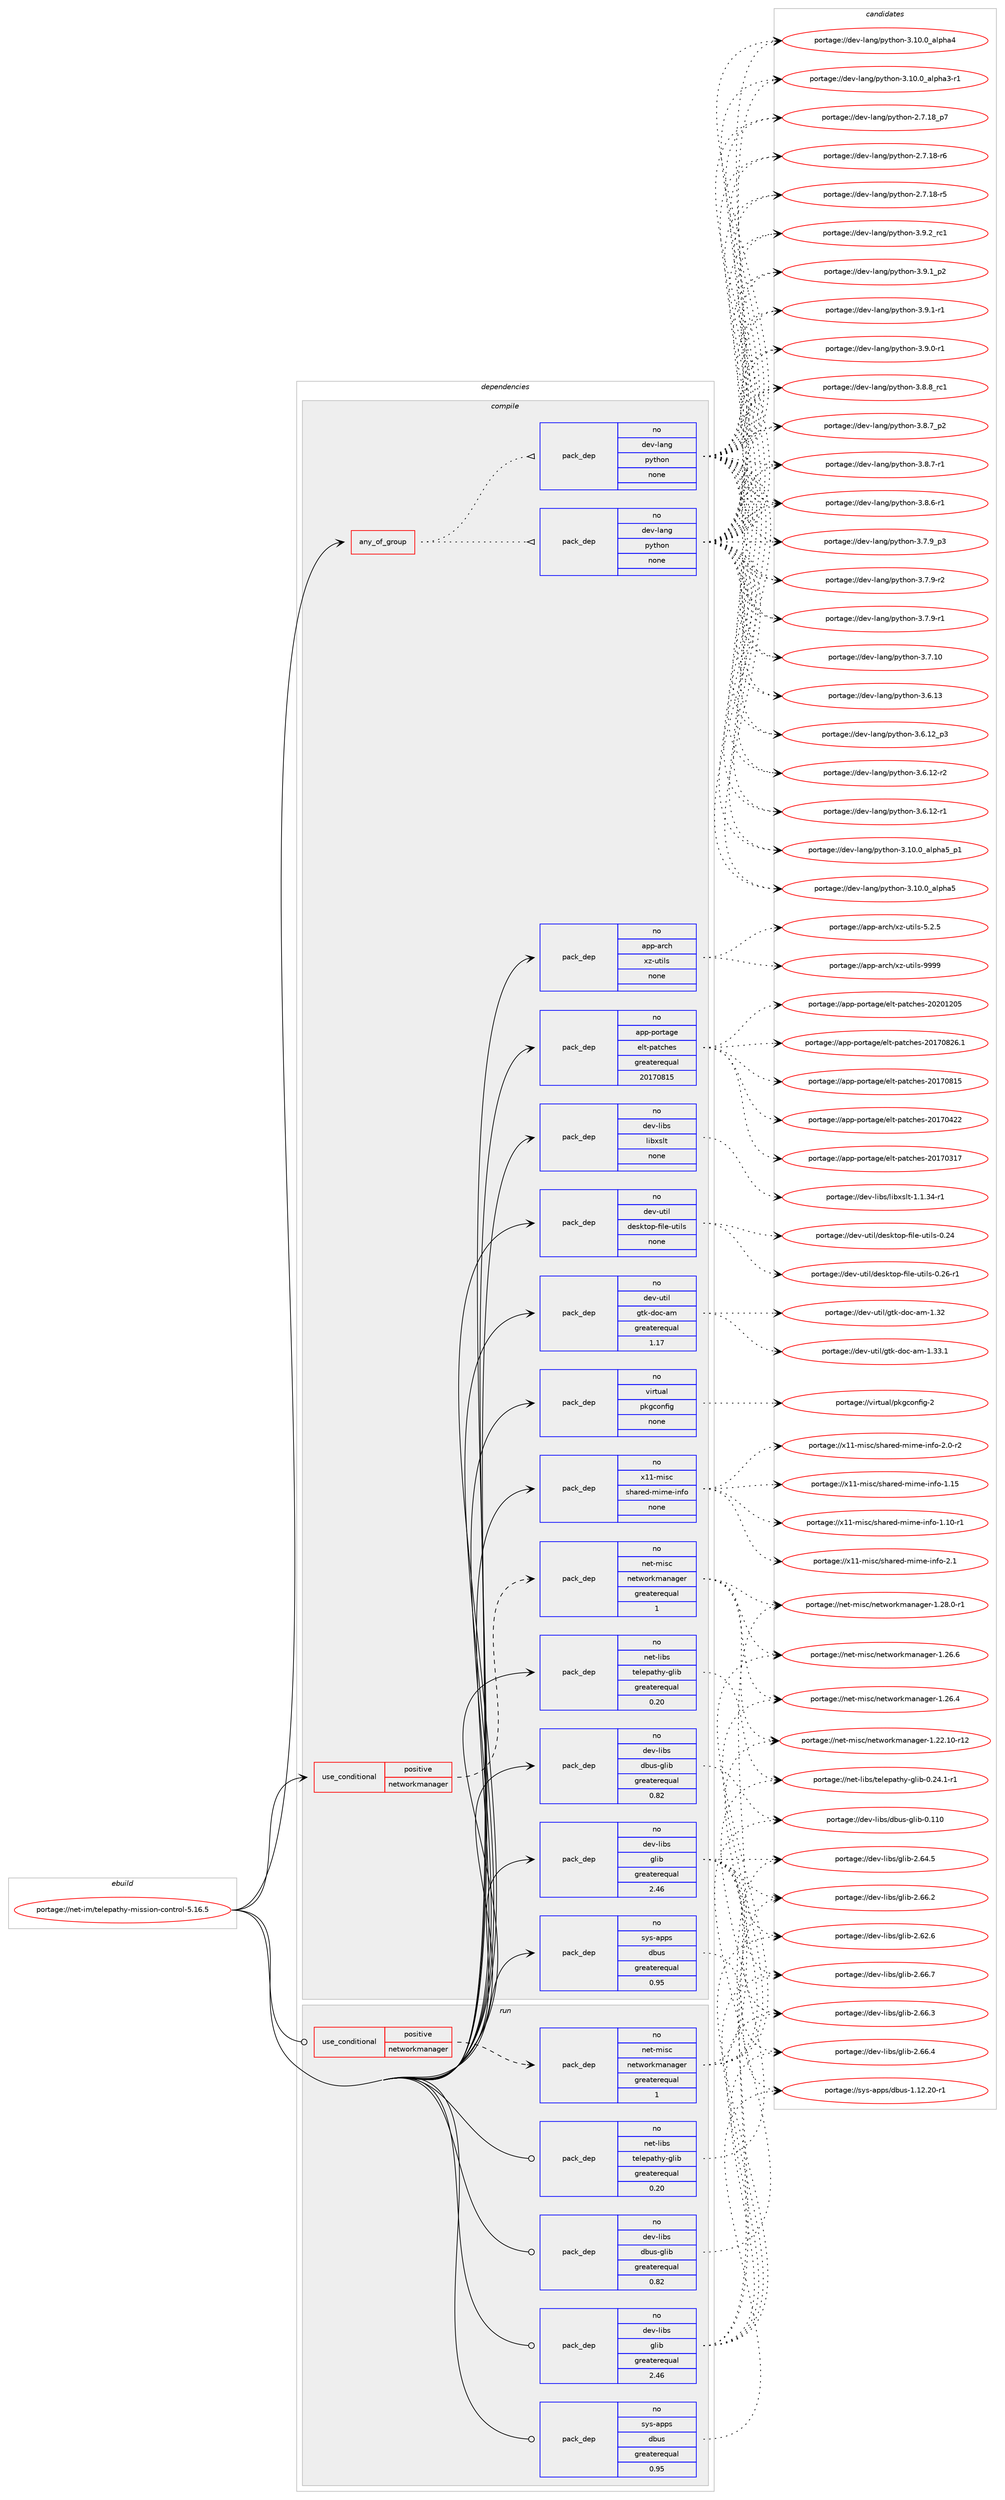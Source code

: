 digraph prolog {

# *************
# Graph options
# *************

newrank=true;
concentrate=true;
compound=true;
graph [rankdir=LR,fontname=Helvetica,fontsize=10,ranksep=1.5];#, ranksep=2.5, nodesep=0.2];
edge  [arrowhead=vee];
node  [fontname=Helvetica,fontsize=10];

# **********
# The ebuild
# **********

subgraph cluster_leftcol {
color=gray;
rank=same;
label=<<i>ebuild</i>>;
id [label="portage://net-im/telepathy-mission-control-5.16.5", color=red, width=4, href="../net-im/telepathy-mission-control-5.16.5.svg"];
}

# ****************
# The dependencies
# ****************

subgraph cluster_midcol {
color=gray;
label=<<i>dependencies</i>>;
subgraph cluster_compile {
fillcolor="#eeeeee";
style=filled;
label=<<i>compile</i>>;
subgraph any121 {
dependency14107 [label=<<TABLE BORDER="0" CELLBORDER="1" CELLSPACING="0" CELLPADDING="4"><TR><TD CELLPADDING="10">any_of_group</TD></TR></TABLE>>, shape=none, color=red];subgraph pack9867 {
dependency14108 [label=<<TABLE BORDER="0" CELLBORDER="1" CELLSPACING="0" CELLPADDING="4" WIDTH="220"><TR><TD ROWSPAN="6" CELLPADDING="30">pack_dep</TD></TR><TR><TD WIDTH="110">no</TD></TR><TR><TD>dev-lang</TD></TR><TR><TD>python</TD></TR><TR><TD>none</TD></TR><TR><TD></TD></TR></TABLE>>, shape=none, color=blue];
}
dependency14107:e -> dependency14108:w [weight=20,style="dotted",arrowhead="oinv"];
subgraph pack9868 {
dependency14109 [label=<<TABLE BORDER="0" CELLBORDER="1" CELLSPACING="0" CELLPADDING="4" WIDTH="220"><TR><TD ROWSPAN="6" CELLPADDING="30">pack_dep</TD></TR><TR><TD WIDTH="110">no</TD></TR><TR><TD>dev-lang</TD></TR><TR><TD>python</TD></TR><TR><TD>none</TD></TR><TR><TD></TD></TR></TABLE>>, shape=none, color=blue];
}
dependency14107:e -> dependency14109:w [weight=20,style="dotted",arrowhead="oinv"];
}
id:e -> dependency14107:w [weight=20,style="solid",arrowhead="vee"];
subgraph cond4100 {
dependency14110 [label=<<TABLE BORDER="0" CELLBORDER="1" CELLSPACING="0" CELLPADDING="4"><TR><TD ROWSPAN="3" CELLPADDING="10">use_conditional</TD></TR><TR><TD>positive</TD></TR><TR><TD>networkmanager</TD></TR></TABLE>>, shape=none, color=red];
subgraph pack9869 {
dependency14111 [label=<<TABLE BORDER="0" CELLBORDER="1" CELLSPACING="0" CELLPADDING="4" WIDTH="220"><TR><TD ROWSPAN="6" CELLPADDING="30">pack_dep</TD></TR><TR><TD WIDTH="110">no</TD></TR><TR><TD>net-misc</TD></TR><TR><TD>networkmanager</TD></TR><TR><TD>greaterequal</TD></TR><TR><TD>1</TD></TR></TABLE>>, shape=none, color=blue];
}
dependency14110:e -> dependency14111:w [weight=20,style="dashed",arrowhead="vee"];
}
id:e -> dependency14110:w [weight=20,style="solid",arrowhead="vee"];
subgraph pack9870 {
dependency14112 [label=<<TABLE BORDER="0" CELLBORDER="1" CELLSPACING="0" CELLPADDING="4" WIDTH="220"><TR><TD ROWSPAN="6" CELLPADDING="30">pack_dep</TD></TR><TR><TD WIDTH="110">no</TD></TR><TR><TD>app-arch</TD></TR><TR><TD>xz-utils</TD></TR><TR><TD>none</TD></TR><TR><TD></TD></TR></TABLE>>, shape=none, color=blue];
}
id:e -> dependency14112:w [weight=20,style="solid",arrowhead="vee"];
subgraph pack9871 {
dependency14113 [label=<<TABLE BORDER="0" CELLBORDER="1" CELLSPACING="0" CELLPADDING="4" WIDTH="220"><TR><TD ROWSPAN="6" CELLPADDING="30">pack_dep</TD></TR><TR><TD WIDTH="110">no</TD></TR><TR><TD>app-portage</TD></TR><TR><TD>elt-patches</TD></TR><TR><TD>greaterequal</TD></TR><TR><TD>20170815</TD></TR></TABLE>>, shape=none, color=blue];
}
id:e -> dependency14113:w [weight=20,style="solid",arrowhead="vee"];
subgraph pack9872 {
dependency14114 [label=<<TABLE BORDER="0" CELLBORDER="1" CELLSPACING="0" CELLPADDING="4" WIDTH="220"><TR><TD ROWSPAN="6" CELLPADDING="30">pack_dep</TD></TR><TR><TD WIDTH="110">no</TD></TR><TR><TD>dev-libs</TD></TR><TR><TD>dbus-glib</TD></TR><TR><TD>greaterequal</TD></TR><TR><TD>0.82</TD></TR></TABLE>>, shape=none, color=blue];
}
id:e -> dependency14114:w [weight=20,style="solid",arrowhead="vee"];
subgraph pack9873 {
dependency14115 [label=<<TABLE BORDER="0" CELLBORDER="1" CELLSPACING="0" CELLPADDING="4" WIDTH="220"><TR><TD ROWSPAN="6" CELLPADDING="30">pack_dep</TD></TR><TR><TD WIDTH="110">no</TD></TR><TR><TD>dev-libs</TD></TR><TR><TD>glib</TD></TR><TR><TD>greaterequal</TD></TR><TR><TD>2.46</TD></TR></TABLE>>, shape=none, color=blue];
}
id:e -> dependency14115:w [weight=20,style="solid",arrowhead="vee"];
subgraph pack9874 {
dependency14116 [label=<<TABLE BORDER="0" CELLBORDER="1" CELLSPACING="0" CELLPADDING="4" WIDTH="220"><TR><TD ROWSPAN="6" CELLPADDING="30">pack_dep</TD></TR><TR><TD WIDTH="110">no</TD></TR><TR><TD>dev-libs</TD></TR><TR><TD>libxslt</TD></TR><TR><TD>none</TD></TR><TR><TD></TD></TR></TABLE>>, shape=none, color=blue];
}
id:e -> dependency14116:w [weight=20,style="solid",arrowhead="vee"];
subgraph pack9875 {
dependency14117 [label=<<TABLE BORDER="0" CELLBORDER="1" CELLSPACING="0" CELLPADDING="4" WIDTH="220"><TR><TD ROWSPAN="6" CELLPADDING="30">pack_dep</TD></TR><TR><TD WIDTH="110">no</TD></TR><TR><TD>dev-util</TD></TR><TR><TD>desktop-file-utils</TD></TR><TR><TD>none</TD></TR><TR><TD></TD></TR></TABLE>>, shape=none, color=blue];
}
id:e -> dependency14117:w [weight=20,style="solid",arrowhead="vee"];
subgraph pack9876 {
dependency14118 [label=<<TABLE BORDER="0" CELLBORDER="1" CELLSPACING="0" CELLPADDING="4" WIDTH="220"><TR><TD ROWSPAN="6" CELLPADDING="30">pack_dep</TD></TR><TR><TD WIDTH="110">no</TD></TR><TR><TD>dev-util</TD></TR><TR><TD>gtk-doc-am</TD></TR><TR><TD>greaterequal</TD></TR><TR><TD>1.17</TD></TR></TABLE>>, shape=none, color=blue];
}
id:e -> dependency14118:w [weight=20,style="solid",arrowhead="vee"];
subgraph pack9877 {
dependency14119 [label=<<TABLE BORDER="0" CELLBORDER="1" CELLSPACING="0" CELLPADDING="4" WIDTH="220"><TR><TD ROWSPAN="6" CELLPADDING="30">pack_dep</TD></TR><TR><TD WIDTH="110">no</TD></TR><TR><TD>net-libs</TD></TR><TR><TD>telepathy-glib</TD></TR><TR><TD>greaterequal</TD></TR><TR><TD>0.20</TD></TR></TABLE>>, shape=none, color=blue];
}
id:e -> dependency14119:w [weight=20,style="solid",arrowhead="vee"];
subgraph pack9878 {
dependency14120 [label=<<TABLE BORDER="0" CELLBORDER="1" CELLSPACING="0" CELLPADDING="4" WIDTH="220"><TR><TD ROWSPAN="6" CELLPADDING="30">pack_dep</TD></TR><TR><TD WIDTH="110">no</TD></TR><TR><TD>sys-apps</TD></TR><TR><TD>dbus</TD></TR><TR><TD>greaterequal</TD></TR><TR><TD>0.95</TD></TR></TABLE>>, shape=none, color=blue];
}
id:e -> dependency14120:w [weight=20,style="solid",arrowhead="vee"];
subgraph pack9879 {
dependency14121 [label=<<TABLE BORDER="0" CELLBORDER="1" CELLSPACING="0" CELLPADDING="4" WIDTH="220"><TR><TD ROWSPAN="6" CELLPADDING="30">pack_dep</TD></TR><TR><TD WIDTH="110">no</TD></TR><TR><TD>virtual</TD></TR><TR><TD>pkgconfig</TD></TR><TR><TD>none</TD></TR><TR><TD></TD></TR></TABLE>>, shape=none, color=blue];
}
id:e -> dependency14121:w [weight=20,style="solid",arrowhead="vee"];
subgraph pack9880 {
dependency14122 [label=<<TABLE BORDER="0" CELLBORDER="1" CELLSPACING="0" CELLPADDING="4" WIDTH="220"><TR><TD ROWSPAN="6" CELLPADDING="30">pack_dep</TD></TR><TR><TD WIDTH="110">no</TD></TR><TR><TD>x11-misc</TD></TR><TR><TD>shared-mime-info</TD></TR><TR><TD>none</TD></TR><TR><TD></TD></TR></TABLE>>, shape=none, color=blue];
}
id:e -> dependency14122:w [weight=20,style="solid",arrowhead="vee"];
}
subgraph cluster_compileandrun {
fillcolor="#eeeeee";
style=filled;
label=<<i>compile and run</i>>;
}
subgraph cluster_run {
fillcolor="#eeeeee";
style=filled;
label=<<i>run</i>>;
subgraph cond4101 {
dependency14123 [label=<<TABLE BORDER="0" CELLBORDER="1" CELLSPACING="0" CELLPADDING="4"><TR><TD ROWSPAN="3" CELLPADDING="10">use_conditional</TD></TR><TR><TD>positive</TD></TR><TR><TD>networkmanager</TD></TR></TABLE>>, shape=none, color=red];
subgraph pack9881 {
dependency14124 [label=<<TABLE BORDER="0" CELLBORDER="1" CELLSPACING="0" CELLPADDING="4" WIDTH="220"><TR><TD ROWSPAN="6" CELLPADDING="30">pack_dep</TD></TR><TR><TD WIDTH="110">no</TD></TR><TR><TD>net-misc</TD></TR><TR><TD>networkmanager</TD></TR><TR><TD>greaterequal</TD></TR><TR><TD>1</TD></TR></TABLE>>, shape=none, color=blue];
}
dependency14123:e -> dependency14124:w [weight=20,style="dashed",arrowhead="vee"];
}
id:e -> dependency14123:w [weight=20,style="solid",arrowhead="odot"];
subgraph pack9882 {
dependency14125 [label=<<TABLE BORDER="0" CELLBORDER="1" CELLSPACING="0" CELLPADDING="4" WIDTH="220"><TR><TD ROWSPAN="6" CELLPADDING="30">pack_dep</TD></TR><TR><TD WIDTH="110">no</TD></TR><TR><TD>dev-libs</TD></TR><TR><TD>dbus-glib</TD></TR><TR><TD>greaterequal</TD></TR><TR><TD>0.82</TD></TR></TABLE>>, shape=none, color=blue];
}
id:e -> dependency14125:w [weight=20,style="solid",arrowhead="odot"];
subgraph pack9883 {
dependency14126 [label=<<TABLE BORDER="0" CELLBORDER="1" CELLSPACING="0" CELLPADDING="4" WIDTH="220"><TR><TD ROWSPAN="6" CELLPADDING="30">pack_dep</TD></TR><TR><TD WIDTH="110">no</TD></TR><TR><TD>dev-libs</TD></TR><TR><TD>glib</TD></TR><TR><TD>greaterequal</TD></TR><TR><TD>2.46</TD></TR></TABLE>>, shape=none, color=blue];
}
id:e -> dependency14126:w [weight=20,style="solid",arrowhead="odot"];
subgraph pack9884 {
dependency14127 [label=<<TABLE BORDER="0" CELLBORDER="1" CELLSPACING="0" CELLPADDING="4" WIDTH="220"><TR><TD ROWSPAN="6" CELLPADDING="30">pack_dep</TD></TR><TR><TD WIDTH="110">no</TD></TR><TR><TD>net-libs</TD></TR><TR><TD>telepathy-glib</TD></TR><TR><TD>greaterequal</TD></TR><TR><TD>0.20</TD></TR></TABLE>>, shape=none, color=blue];
}
id:e -> dependency14127:w [weight=20,style="solid",arrowhead="odot"];
subgraph pack9885 {
dependency14128 [label=<<TABLE BORDER="0" CELLBORDER="1" CELLSPACING="0" CELLPADDING="4" WIDTH="220"><TR><TD ROWSPAN="6" CELLPADDING="30">pack_dep</TD></TR><TR><TD WIDTH="110">no</TD></TR><TR><TD>sys-apps</TD></TR><TR><TD>dbus</TD></TR><TR><TD>greaterequal</TD></TR><TR><TD>0.95</TD></TR></TABLE>>, shape=none, color=blue];
}
id:e -> dependency14128:w [weight=20,style="solid",arrowhead="odot"];
}
}

# **************
# The candidates
# **************

subgraph cluster_choices {
rank=same;
color=gray;
label=<<i>candidates</i>>;

subgraph choice9867 {
color=black;
nodesep=1;
choice100101118451089711010347112121116104111110455146574650951149949 [label="portage://dev-lang/python-3.9.2_rc1", color=red, width=4,href="../dev-lang/python-3.9.2_rc1.svg"];
choice1001011184510897110103471121211161041111104551465746499511250 [label="portage://dev-lang/python-3.9.1_p2", color=red, width=4,href="../dev-lang/python-3.9.1_p2.svg"];
choice1001011184510897110103471121211161041111104551465746494511449 [label="portage://dev-lang/python-3.9.1-r1", color=red, width=4,href="../dev-lang/python-3.9.1-r1.svg"];
choice1001011184510897110103471121211161041111104551465746484511449 [label="portage://dev-lang/python-3.9.0-r1", color=red, width=4,href="../dev-lang/python-3.9.0-r1.svg"];
choice100101118451089711010347112121116104111110455146564656951149949 [label="portage://dev-lang/python-3.8.8_rc1", color=red, width=4,href="../dev-lang/python-3.8.8_rc1.svg"];
choice1001011184510897110103471121211161041111104551465646559511250 [label="portage://dev-lang/python-3.8.7_p2", color=red, width=4,href="../dev-lang/python-3.8.7_p2.svg"];
choice1001011184510897110103471121211161041111104551465646554511449 [label="portage://dev-lang/python-3.8.7-r1", color=red, width=4,href="../dev-lang/python-3.8.7-r1.svg"];
choice1001011184510897110103471121211161041111104551465646544511449 [label="portage://dev-lang/python-3.8.6-r1", color=red, width=4,href="../dev-lang/python-3.8.6-r1.svg"];
choice1001011184510897110103471121211161041111104551465546579511251 [label="portage://dev-lang/python-3.7.9_p3", color=red, width=4,href="../dev-lang/python-3.7.9_p3.svg"];
choice1001011184510897110103471121211161041111104551465546574511450 [label="portage://dev-lang/python-3.7.9-r2", color=red, width=4,href="../dev-lang/python-3.7.9-r2.svg"];
choice1001011184510897110103471121211161041111104551465546574511449 [label="portage://dev-lang/python-3.7.9-r1", color=red, width=4,href="../dev-lang/python-3.7.9-r1.svg"];
choice10010111845108971101034711212111610411111045514655464948 [label="portage://dev-lang/python-3.7.10", color=red, width=4,href="../dev-lang/python-3.7.10.svg"];
choice10010111845108971101034711212111610411111045514654464951 [label="portage://dev-lang/python-3.6.13", color=red, width=4,href="../dev-lang/python-3.6.13.svg"];
choice100101118451089711010347112121116104111110455146544649509511251 [label="portage://dev-lang/python-3.6.12_p3", color=red, width=4,href="../dev-lang/python-3.6.12_p3.svg"];
choice100101118451089711010347112121116104111110455146544649504511450 [label="portage://dev-lang/python-3.6.12-r2", color=red, width=4,href="../dev-lang/python-3.6.12-r2.svg"];
choice100101118451089711010347112121116104111110455146544649504511449 [label="portage://dev-lang/python-3.6.12-r1", color=red, width=4,href="../dev-lang/python-3.6.12-r1.svg"];
choice10010111845108971101034711212111610411111045514649484648959710811210497539511249 [label="portage://dev-lang/python-3.10.0_alpha5_p1", color=red, width=4,href="../dev-lang/python-3.10.0_alpha5_p1.svg"];
choice1001011184510897110103471121211161041111104551464948464895971081121049753 [label="portage://dev-lang/python-3.10.0_alpha5", color=red, width=4,href="../dev-lang/python-3.10.0_alpha5.svg"];
choice1001011184510897110103471121211161041111104551464948464895971081121049752 [label="portage://dev-lang/python-3.10.0_alpha4", color=red, width=4,href="../dev-lang/python-3.10.0_alpha4.svg"];
choice10010111845108971101034711212111610411111045514649484648959710811210497514511449 [label="portage://dev-lang/python-3.10.0_alpha3-r1", color=red, width=4,href="../dev-lang/python-3.10.0_alpha3-r1.svg"];
choice100101118451089711010347112121116104111110455046554649569511255 [label="portage://dev-lang/python-2.7.18_p7", color=red, width=4,href="../dev-lang/python-2.7.18_p7.svg"];
choice100101118451089711010347112121116104111110455046554649564511454 [label="portage://dev-lang/python-2.7.18-r6", color=red, width=4,href="../dev-lang/python-2.7.18-r6.svg"];
choice100101118451089711010347112121116104111110455046554649564511453 [label="portage://dev-lang/python-2.7.18-r5", color=red, width=4,href="../dev-lang/python-2.7.18-r5.svg"];
dependency14108:e -> choice100101118451089711010347112121116104111110455146574650951149949:w [style=dotted,weight="100"];
dependency14108:e -> choice1001011184510897110103471121211161041111104551465746499511250:w [style=dotted,weight="100"];
dependency14108:e -> choice1001011184510897110103471121211161041111104551465746494511449:w [style=dotted,weight="100"];
dependency14108:e -> choice1001011184510897110103471121211161041111104551465746484511449:w [style=dotted,weight="100"];
dependency14108:e -> choice100101118451089711010347112121116104111110455146564656951149949:w [style=dotted,weight="100"];
dependency14108:e -> choice1001011184510897110103471121211161041111104551465646559511250:w [style=dotted,weight="100"];
dependency14108:e -> choice1001011184510897110103471121211161041111104551465646554511449:w [style=dotted,weight="100"];
dependency14108:e -> choice1001011184510897110103471121211161041111104551465646544511449:w [style=dotted,weight="100"];
dependency14108:e -> choice1001011184510897110103471121211161041111104551465546579511251:w [style=dotted,weight="100"];
dependency14108:e -> choice1001011184510897110103471121211161041111104551465546574511450:w [style=dotted,weight="100"];
dependency14108:e -> choice1001011184510897110103471121211161041111104551465546574511449:w [style=dotted,weight="100"];
dependency14108:e -> choice10010111845108971101034711212111610411111045514655464948:w [style=dotted,weight="100"];
dependency14108:e -> choice10010111845108971101034711212111610411111045514654464951:w [style=dotted,weight="100"];
dependency14108:e -> choice100101118451089711010347112121116104111110455146544649509511251:w [style=dotted,weight="100"];
dependency14108:e -> choice100101118451089711010347112121116104111110455146544649504511450:w [style=dotted,weight="100"];
dependency14108:e -> choice100101118451089711010347112121116104111110455146544649504511449:w [style=dotted,weight="100"];
dependency14108:e -> choice10010111845108971101034711212111610411111045514649484648959710811210497539511249:w [style=dotted,weight="100"];
dependency14108:e -> choice1001011184510897110103471121211161041111104551464948464895971081121049753:w [style=dotted,weight="100"];
dependency14108:e -> choice1001011184510897110103471121211161041111104551464948464895971081121049752:w [style=dotted,weight="100"];
dependency14108:e -> choice10010111845108971101034711212111610411111045514649484648959710811210497514511449:w [style=dotted,weight="100"];
dependency14108:e -> choice100101118451089711010347112121116104111110455046554649569511255:w [style=dotted,weight="100"];
dependency14108:e -> choice100101118451089711010347112121116104111110455046554649564511454:w [style=dotted,weight="100"];
dependency14108:e -> choice100101118451089711010347112121116104111110455046554649564511453:w [style=dotted,weight="100"];
}
subgraph choice9868 {
color=black;
nodesep=1;
choice100101118451089711010347112121116104111110455146574650951149949 [label="portage://dev-lang/python-3.9.2_rc1", color=red, width=4,href="../dev-lang/python-3.9.2_rc1.svg"];
choice1001011184510897110103471121211161041111104551465746499511250 [label="portage://dev-lang/python-3.9.1_p2", color=red, width=4,href="../dev-lang/python-3.9.1_p2.svg"];
choice1001011184510897110103471121211161041111104551465746494511449 [label="portage://dev-lang/python-3.9.1-r1", color=red, width=4,href="../dev-lang/python-3.9.1-r1.svg"];
choice1001011184510897110103471121211161041111104551465746484511449 [label="portage://dev-lang/python-3.9.0-r1", color=red, width=4,href="../dev-lang/python-3.9.0-r1.svg"];
choice100101118451089711010347112121116104111110455146564656951149949 [label="portage://dev-lang/python-3.8.8_rc1", color=red, width=4,href="../dev-lang/python-3.8.8_rc1.svg"];
choice1001011184510897110103471121211161041111104551465646559511250 [label="portage://dev-lang/python-3.8.7_p2", color=red, width=4,href="../dev-lang/python-3.8.7_p2.svg"];
choice1001011184510897110103471121211161041111104551465646554511449 [label="portage://dev-lang/python-3.8.7-r1", color=red, width=4,href="../dev-lang/python-3.8.7-r1.svg"];
choice1001011184510897110103471121211161041111104551465646544511449 [label="portage://dev-lang/python-3.8.6-r1", color=red, width=4,href="../dev-lang/python-3.8.6-r1.svg"];
choice1001011184510897110103471121211161041111104551465546579511251 [label="portage://dev-lang/python-3.7.9_p3", color=red, width=4,href="../dev-lang/python-3.7.9_p3.svg"];
choice1001011184510897110103471121211161041111104551465546574511450 [label="portage://dev-lang/python-3.7.9-r2", color=red, width=4,href="../dev-lang/python-3.7.9-r2.svg"];
choice1001011184510897110103471121211161041111104551465546574511449 [label="portage://dev-lang/python-3.7.9-r1", color=red, width=4,href="../dev-lang/python-3.7.9-r1.svg"];
choice10010111845108971101034711212111610411111045514655464948 [label="portage://dev-lang/python-3.7.10", color=red, width=4,href="../dev-lang/python-3.7.10.svg"];
choice10010111845108971101034711212111610411111045514654464951 [label="portage://dev-lang/python-3.6.13", color=red, width=4,href="../dev-lang/python-3.6.13.svg"];
choice100101118451089711010347112121116104111110455146544649509511251 [label="portage://dev-lang/python-3.6.12_p3", color=red, width=4,href="../dev-lang/python-3.6.12_p3.svg"];
choice100101118451089711010347112121116104111110455146544649504511450 [label="portage://dev-lang/python-3.6.12-r2", color=red, width=4,href="../dev-lang/python-3.6.12-r2.svg"];
choice100101118451089711010347112121116104111110455146544649504511449 [label="portage://dev-lang/python-3.6.12-r1", color=red, width=4,href="../dev-lang/python-3.6.12-r1.svg"];
choice10010111845108971101034711212111610411111045514649484648959710811210497539511249 [label="portage://dev-lang/python-3.10.0_alpha5_p1", color=red, width=4,href="../dev-lang/python-3.10.0_alpha5_p1.svg"];
choice1001011184510897110103471121211161041111104551464948464895971081121049753 [label="portage://dev-lang/python-3.10.0_alpha5", color=red, width=4,href="../dev-lang/python-3.10.0_alpha5.svg"];
choice1001011184510897110103471121211161041111104551464948464895971081121049752 [label="portage://dev-lang/python-3.10.0_alpha4", color=red, width=4,href="../dev-lang/python-3.10.0_alpha4.svg"];
choice10010111845108971101034711212111610411111045514649484648959710811210497514511449 [label="portage://dev-lang/python-3.10.0_alpha3-r1", color=red, width=4,href="../dev-lang/python-3.10.0_alpha3-r1.svg"];
choice100101118451089711010347112121116104111110455046554649569511255 [label="portage://dev-lang/python-2.7.18_p7", color=red, width=4,href="../dev-lang/python-2.7.18_p7.svg"];
choice100101118451089711010347112121116104111110455046554649564511454 [label="portage://dev-lang/python-2.7.18-r6", color=red, width=4,href="../dev-lang/python-2.7.18-r6.svg"];
choice100101118451089711010347112121116104111110455046554649564511453 [label="portage://dev-lang/python-2.7.18-r5", color=red, width=4,href="../dev-lang/python-2.7.18-r5.svg"];
dependency14109:e -> choice100101118451089711010347112121116104111110455146574650951149949:w [style=dotted,weight="100"];
dependency14109:e -> choice1001011184510897110103471121211161041111104551465746499511250:w [style=dotted,weight="100"];
dependency14109:e -> choice1001011184510897110103471121211161041111104551465746494511449:w [style=dotted,weight="100"];
dependency14109:e -> choice1001011184510897110103471121211161041111104551465746484511449:w [style=dotted,weight="100"];
dependency14109:e -> choice100101118451089711010347112121116104111110455146564656951149949:w [style=dotted,weight="100"];
dependency14109:e -> choice1001011184510897110103471121211161041111104551465646559511250:w [style=dotted,weight="100"];
dependency14109:e -> choice1001011184510897110103471121211161041111104551465646554511449:w [style=dotted,weight="100"];
dependency14109:e -> choice1001011184510897110103471121211161041111104551465646544511449:w [style=dotted,weight="100"];
dependency14109:e -> choice1001011184510897110103471121211161041111104551465546579511251:w [style=dotted,weight="100"];
dependency14109:e -> choice1001011184510897110103471121211161041111104551465546574511450:w [style=dotted,weight="100"];
dependency14109:e -> choice1001011184510897110103471121211161041111104551465546574511449:w [style=dotted,weight="100"];
dependency14109:e -> choice10010111845108971101034711212111610411111045514655464948:w [style=dotted,weight="100"];
dependency14109:e -> choice10010111845108971101034711212111610411111045514654464951:w [style=dotted,weight="100"];
dependency14109:e -> choice100101118451089711010347112121116104111110455146544649509511251:w [style=dotted,weight="100"];
dependency14109:e -> choice100101118451089711010347112121116104111110455146544649504511450:w [style=dotted,weight="100"];
dependency14109:e -> choice100101118451089711010347112121116104111110455146544649504511449:w [style=dotted,weight="100"];
dependency14109:e -> choice10010111845108971101034711212111610411111045514649484648959710811210497539511249:w [style=dotted,weight="100"];
dependency14109:e -> choice1001011184510897110103471121211161041111104551464948464895971081121049753:w [style=dotted,weight="100"];
dependency14109:e -> choice1001011184510897110103471121211161041111104551464948464895971081121049752:w [style=dotted,weight="100"];
dependency14109:e -> choice10010111845108971101034711212111610411111045514649484648959710811210497514511449:w [style=dotted,weight="100"];
dependency14109:e -> choice100101118451089711010347112121116104111110455046554649569511255:w [style=dotted,weight="100"];
dependency14109:e -> choice100101118451089711010347112121116104111110455046554649564511454:w [style=dotted,weight="100"];
dependency14109:e -> choice100101118451089711010347112121116104111110455046554649564511453:w [style=dotted,weight="100"];
}
subgraph choice9869 {
color=black;
nodesep=1;
choice1101011164510910511599471101011161191111141071099711097103101114454946505646484511449 [label="portage://net-misc/networkmanager-1.28.0-r1", color=red, width=4,href="../net-misc/networkmanager-1.28.0-r1.svg"];
choice110101116451091051159947110101116119111114107109971109710310111445494650544654 [label="portage://net-misc/networkmanager-1.26.6", color=red, width=4,href="../net-misc/networkmanager-1.26.6.svg"];
choice110101116451091051159947110101116119111114107109971109710310111445494650544652 [label="portage://net-misc/networkmanager-1.26.4", color=red, width=4,href="../net-misc/networkmanager-1.26.4.svg"];
choice11010111645109105115994711010111611911111410710997110971031011144549465050464948451144950 [label="portage://net-misc/networkmanager-1.22.10-r12", color=red, width=4,href="../net-misc/networkmanager-1.22.10-r12.svg"];
dependency14111:e -> choice1101011164510910511599471101011161191111141071099711097103101114454946505646484511449:w [style=dotted,weight="100"];
dependency14111:e -> choice110101116451091051159947110101116119111114107109971109710310111445494650544654:w [style=dotted,weight="100"];
dependency14111:e -> choice110101116451091051159947110101116119111114107109971109710310111445494650544652:w [style=dotted,weight="100"];
dependency14111:e -> choice11010111645109105115994711010111611911111410710997110971031011144549465050464948451144950:w [style=dotted,weight="100"];
}
subgraph choice9870 {
color=black;
nodesep=1;
choice9711211245971149910447120122451171161051081154557575757 [label="portage://app-arch/xz-utils-9999", color=red, width=4,href="../app-arch/xz-utils-9999.svg"];
choice971121124597114991044712012245117116105108115455346504653 [label="portage://app-arch/xz-utils-5.2.5", color=red, width=4,href="../app-arch/xz-utils-5.2.5.svg"];
dependency14112:e -> choice9711211245971149910447120122451171161051081154557575757:w [style=dotted,weight="100"];
dependency14112:e -> choice971121124597114991044712012245117116105108115455346504653:w [style=dotted,weight="100"];
}
subgraph choice9871 {
color=black;
nodesep=1;
choice97112112451121111141169710310147101108116451129711699104101115455048504849504853 [label="portage://app-portage/elt-patches-20201205", color=red, width=4,href="../app-portage/elt-patches-20201205.svg"];
choice971121124511211111411697103101471011081164511297116991041011154550484955485650544649 [label="portage://app-portage/elt-patches-20170826.1", color=red, width=4,href="../app-portage/elt-patches-20170826.1.svg"];
choice97112112451121111141169710310147101108116451129711699104101115455048495548564953 [label="portage://app-portage/elt-patches-20170815", color=red, width=4,href="../app-portage/elt-patches-20170815.svg"];
choice97112112451121111141169710310147101108116451129711699104101115455048495548525050 [label="portage://app-portage/elt-patches-20170422", color=red, width=4,href="../app-portage/elt-patches-20170422.svg"];
choice97112112451121111141169710310147101108116451129711699104101115455048495548514955 [label="portage://app-portage/elt-patches-20170317", color=red, width=4,href="../app-portage/elt-patches-20170317.svg"];
dependency14113:e -> choice97112112451121111141169710310147101108116451129711699104101115455048504849504853:w [style=dotted,weight="100"];
dependency14113:e -> choice971121124511211111411697103101471011081164511297116991041011154550484955485650544649:w [style=dotted,weight="100"];
dependency14113:e -> choice97112112451121111141169710310147101108116451129711699104101115455048495548564953:w [style=dotted,weight="100"];
dependency14113:e -> choice97112112451121111141169710310147101108116451129711699104101115455048495548525050:w [style=dotted,weight="100"];
dependency14113:e -> choice97112112451121111141169710310147101108116451129711699104101115455048495548514955:w [style=dotted,weight="100"];
}
subgraph choice9872 {
color=black;
nodesep=1;
choice100101118451081059811547100981171154510310810598454846494948 [label="portage://dev-libs/dbus-glib-0.110", color=red, width=4,href="../dev-libs/dbus-glib-0.110.svg"];
dependency14114:e -> choice100101118451081059811547100981171154510310810598454846494948:w [style=dotted,weight="100"];
}
subgraph choice9873 {
color=black;
nodesep=1;
choice1001011184510810598115471031081059845504654544655 [label="portage://dev-libs/glib-2.66.7", color=red, width=4,href="../dev-libs/glib-2.66.7.svg"];
choice1001011184510810598115471031081059845504654544652 [label="portage://dev-libs/glib-2.66.4", color=red, width=4,href="../dev-libs/glib-2.66.4.svg"];
choice1001011184510810598115471031081059845504654544651 [label="portage://dev-libs/glib-2.66.3", color=red, width=4,href="../dev-libs/glib-2.66.3.svg"];
choice1001011184510810598115471031081059845504654544650 [label="portage://dev-libs/glib-2.66.2", color=red, width=4,href="../dev-libs/glib-2.66.2.svg"];
choice1001011184510810598115471031081059845504654524653 [label="portage://dev-libs/glib-2.64.5", color=red, width=4,href="../dev-libs/glib-2.64.5.svg"];
choice1001011184510810598115471031081059845504654504654 [label="portage://dev-libs/glib-2.62.6", color=red, width=4,href="../dev-libs/glib-2.62.6.svg"];
dependency14115:e -> choice1001011184510810598115471031081059845504654544655:w [style=dotted,weight="100"];
dependency14115:e -> choice1001011184510810598115471031081059845504654544652:w [style=dotted,weight="100"];
dependency14115:e -> choice1001011184510810598115471031081059845504654544651:w [style=dotted,weight="100"];
dependency14115:e -> choice1001011184510810598115471031081059845504654544650:w [style=dotted,weight="100"];
dependency14115:e -> choice1001011184510810598115471031081059845504654524653:w [style=dotted,weight="100"];
dependency14115:e -> choice1001011184510810598115471031081059845504654504654:w [style=dotted,weight="100"];
}
subgraph choice9874 {
color=black;
nodesep=1;
choice10010111845108105981154710810598120115108116454946494651524511449 [label="portage://dev-libs/libxslt-1.1.34-r1", color=red, width=4,href="../dev-libs/libxslt-1.1.34-r1.svg"];
dependency14116:e -> choice10010111845108105981154710810598120115108116454946494651524511449:w [style=dotted,weight="100"];
}
subgraph choice9875 {
color=black;
nodesep=1;
choice1001011184511711610510847100101115107116111112451021051081014511711610510811545484650544511449 [label="portage://dev-util/desktop-file-utils-0.26-r1", color=red, width=4,href="../dev-util/desktop-file-utils-0.26-r1.svg"];
choice100101118451171161051084710010111510711611111245102105108101451171161051081154548465052 [label="portage://dev-util/desktop-file-utils-0.24", color=red, width=4,href="../dev-util/desktop-file-utils-0.24.svg"];
dependency14117:e -> choice1001011184511711610510847100101115107116111112451021051081014511711610510811545484650544511449:w [style=dotted,weight="100"];
dependency14117:e -> choice100101118451171161051084710010111510711611111245102105108101451171161051081154548465052:w [style=dotted,weight="100"];
}
subgraph choice9876 {
color=black;
nodesep=1;
choice10010111845117116105108471031161074510011199459710945494651514649 [label="portage://dev-util/gtk-doc-am-1.33.1", color=red, width=4,href="../dev-util/gtk-doc-am-1.33.1.svg"];
choice1001011184511711610510847103116107451001119945971094549465150 [label="portage://dev-util/gtk-doc-am-1.32", color=red, width=4,href="../dev-util/gtk-doc-am-1.32.svg"];
dependency14118:e -> choice10010111845117116105108471031161074510011199459710945494651514649:w [style=dotted,weight="100"];
dependency14118:e -> choice1001011184511711610510847103116107451001119945971094549465150:w [style=dotted,weight="100"];
}
subgraph choice9877 {
color=black;
nodesep=1;
choice110101116451081059811547116101108101112971161041214510310810598454846505246494511449 [label="portage://net-libs/telepathy-glib-0.24.1-r1", color=red, width=4,href="../net-libs/telepathy-glib-0.24.1-r1.svg"];
dependency14119:e -> choice110101116451081059811547116101108101112971161041214510310810598454846505246494511449:w [style=dotted,weight="100"];
}
subgraph choice9878 {
color=black;
nodesep=1;
choice1151211154597112112115471009811711545494649504650484511449 [label="portage://sys-apps/dbus-1.12.20-r1", color=red, width=4,href="../sys-apps/dbus-1.12.20-r1.svg"];
dependency14120:e -> choice1151211154597112112115471009811711545494649504650484511449:w [style=dotted,weight="100"];
}
subgraph choice9879 {
color=black;
nodesep=1;
choice1181051141161179710847112107103991111101021051034550 [label="portage://virtual/pkgconfig-2", color=red, width=4,href="../virtual/pkgconfig-2.svg"];
dependency14121:e -> choice1181051141161179710847112107103991111101021051034550:w [style=dotted,weight="100"];
}
subgraph choice9880 {
color=black;
nodesep=1;
choice120494945109105115994711510497114101100451091051091014510511010211145504649 [label="portage://x11-misc/shared-mime-info-2.1", color=red, width=4,href="../x11-misc/shared-mime-info-2.1.svg"];
choice1204949451091051159947115104971141011004510910510910145105110102111455046484511450 [label="portage://x11-misc/shared-mime-info-2.0-r2", color=red, width=4,href="../x11-misc/shared-mime-info-2.0-r2.svg"];
choice12049494510910511599471151049711410110045109105109101451051101021114549464953 [label="portage://x11-misc/shared-mime-info-1.15", color=red, width=4,href="../x11-misc/shared-mime-info-1.15.svg"];
choice120494945109105115994711510497114101100451091051091014510511010211145494649484511449 [label="portage://x11-misc/shared-mime-info-1.10-r1", color=red, width=4,href="../x11-misc/shared-mime-info-1.10-r1.svg"];
dependency14122:e -> choice120494945109105115994711510497114101100451091051091014510511010211145504649:w [style=dotted,weight="100"];
dependency14122:e -> choice1204949451091051159947115104971141011004510910510910145105110102111455046484511450:w [style=dotted,weight="100"];
dependency14122:e -> choice12049494510910511599471151049711410110045109105109101451051101021114549464953:w [style=dotted,weight="100"];
dependency14122:e -> choice120494945109105115994711510497114101100451091051091014510511010211145494649484511449:w [style=dotted,weight="100"];
}
subgraph choice9881 {
color=black;
nodesep=1;
choice1101011164510910511599471101011161191111141071099711097103101114454946505646484511449 [label="portage://net-misc/networkmanager-1.28.0-r1", color=red, width=4,href="../net-misc/networkmanager-1.28.0-r1.svg"];
choice110101116451091051159947110101116119111114107109971109710310111445494650544654 [label="portage://net-misc/networkmanager-1.26.6", color=red, width=4,href="../net-misc/networkmanager-1.26.6.svg"];
choice110101116451091051159947110101116119111114107109971109710310111445494650544652 [label="portage://net-misc/networkmanager-1.26.4", color=red, width=4,href="../net-misc/networkmanager-1.26.4.svg"];
choice11010111645109105115994711010111611911111410710997110971031011144549465050464948451144950 [label="portage://net-misc/networkmanager-1.22.10-r12", color=red, width=4,href="../net-misc/networkmanager-1.22.10-r12.svg"];
dependency14124:e -> choice1101011164510910511599471101011161191111141071099711097103101114454946505646484511449:w [style=dotted,weight="100"];
dependency14124:e -> choice110101116451091051159947110101116119111114107109971109710310111445494650544654:w [style=dotted,weight="100"];
dependency14124:e -> choice110101116451091051159947110101116119111114107109971109710310111445494650544652:w [style=dotted,weight="100"];
dependency14124:e -> choice11010111645109105115994711010111611911111410710997110971031011144549465050464948451144950:w [style=dotted,weight="100"];
}
subgraph choice9882 {
color=black;
nodesep=1;
choice100101118451081059811547100981171154510310810598454846494948 [label="portage://dev-libs/dbus-glib-0.110", color=red, width=4,href="../dev-libs/dbus-glib-0.110.svg"];
dependency14125:e -> choice100101118451081059811547100981171154510310810598454846494948:w [style=dotted,weight="100"];
}
subgraph choice9883 {
color=black;
nodesep=1;
choice1001011184510810598115471031081059845504654544655 [label="portage://dev-libs/glib-2.66.7", color=red, width=4,href="../dev-libs/glib-2.66.7.svg"];
choice1001011184510810598115471031081059845504654544652 [label="portage://dev-libs/glib-2.66.4", color=red, width=4,href="../dev-libs/glib-2.66.4.svg"];
choice1001011184510810598115471031081059845504654544651 [label="portage://dev-libs/glib-2.66.3", color=red, width=4,href="../dev-libs/glib-2.66.3.svg"];
choice1001011184510810598115471031081059845504654544650 [label="portage://dev-libs/glib-2.66.2", color=red, width=4,href="../dev-libs/glib-2.66.2.svg"];
choice1001011184510810598115471031081059845504654524653 [label="portage://dev-libs/glib-2.64.5", color=red, width=4,href="../dev-libs/glib-2.64.5.svg"];
choice1001011184510810598115471031081059845504654504654 [label="portage://dev-libs/glib-2.62.6", color=red, width=4,href="../dev-libs/glib-2.62.6.svg"];
dependency14126:e -> choice1001011184510810598115471031081059845504654544655:w [style=dotted,weight="100"];
dependency14126:e -> choice1001011184510810598115471031081059845504654544652:w [style=dotted,weight="100"];
dependency14126:e -> choice1001011184510810598115471031081059845504654544651:w [style=dotted,weight="100"];
dependency14126:e -> choice1001011184510810598115471031081059845504654544650:w [style=dotted,weight="100"];
dependency14126:e -> choice1001011184510810598115471031081059845504654524653:w [style=dotted,weight="100"];
dependency14126:e -> choice1001011184510810598115471031081059845504654504654:w [style=dotted,weight="100"];
}
subgraph choice9884 {
color=black;
nodesep=1;
choice110101116451081059811547116101108101112971161041214510310810598454846505246494511449 [label="portage://net-libs/telepathy-glib-0.24.1-r1", color=red, width=4,href="../net-libs/telepathy-glib-0.24.1-r1.svg"];
dependency14127:e -> choice110101116451081059811547116101108101112971161041214510310810598454846505246494511449:w [style=dotted,weight="100"];
}
subgraph choice9885 {
color=black;
nodesep=1;
choice1151211154597112112115471009811711545494649504650484511449 [label="portage://sys-apps/dbus-1.12.20-r1", color=red, width=4,href="../sys-apps/dbus-1.12.20-r1.svg"];
dependency14128:e -> choice1151211154597112112115471009811711545494649504650484511449:w [style=dotted,weight="100"];
}
}

}
